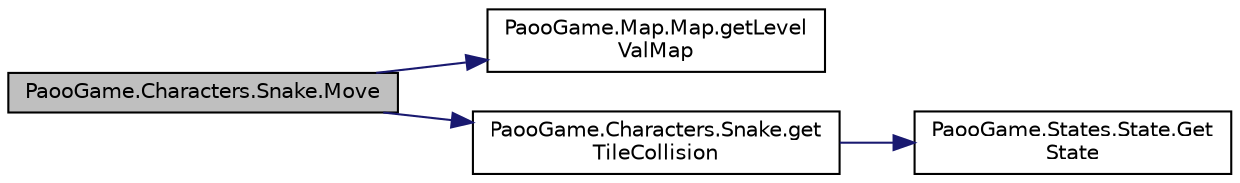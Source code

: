 digraph "PaooGame.Characters.Snake.Move"
{
 // INTERACTIVE_SVG=YES
 // LATEX_PDF_SIZE
  edge [fontname="Helvetica",fontsize="10",labelfontname="Helvetica",labelfontsize="10"];
  node [fontname="Helvetica",fontsize="10",shape=record];
  rankdir="LR";
  Node1 [label="PaooGame.Characters.Snake.Move",height=0.2,width=0.4,color="black", fillcolor="grey75", style="filled", fontcolor="black",tooltip="Actualizeaza miscarile sarpelui."];
  Node1 -> Node2 [color="midnightblue",fontsize="10",style="solid",fontname="Helvetica"];
  Node2 [label="PaooGame.Map.Map.getLevel\lValMap",height=0.2,width=0.4,color="black", fillcolor="white", style="filled",URL="$class_paoo_game_1_1_map_1_1_map.html#a404a743339f486bb05c362948ac29d20",tooltip="returneaza ce element am la o anumita coordonata pentru un anumit nivel"];
  Node1 -> Node3 [color="midnightblue",fontsize="10",style="solid",fontname="Helvetica"];
  Node3 [label="PaooGame.Characters.Snake.get\lTileCollision",height=0.2,width=0.4,color="black", fillcolor="white", style="filled",URL="$class_paoo_game_1_1_characters_1_1_snake.html#ac49289451e6d66b3edbf81431d90449d",tooltip="Returneaza coliziunile sarpelui cu elemente din harta."];
  Node3 -> Node4 [color="midnightblue",fontsize="10",style="solid",fontname="Helvetica"];
  Node4 [label="PaooGame.States.State.Get\lState",height=0.2,width=0.4,color="black", fillcolor="white", style="filled",URL="$class_paoo_game_1_1_states_1_1_state.html#afdb4471c22fc7ca39cc3f39bb2f3efe3",tooltip="Returneaza starea curenta."];
}
